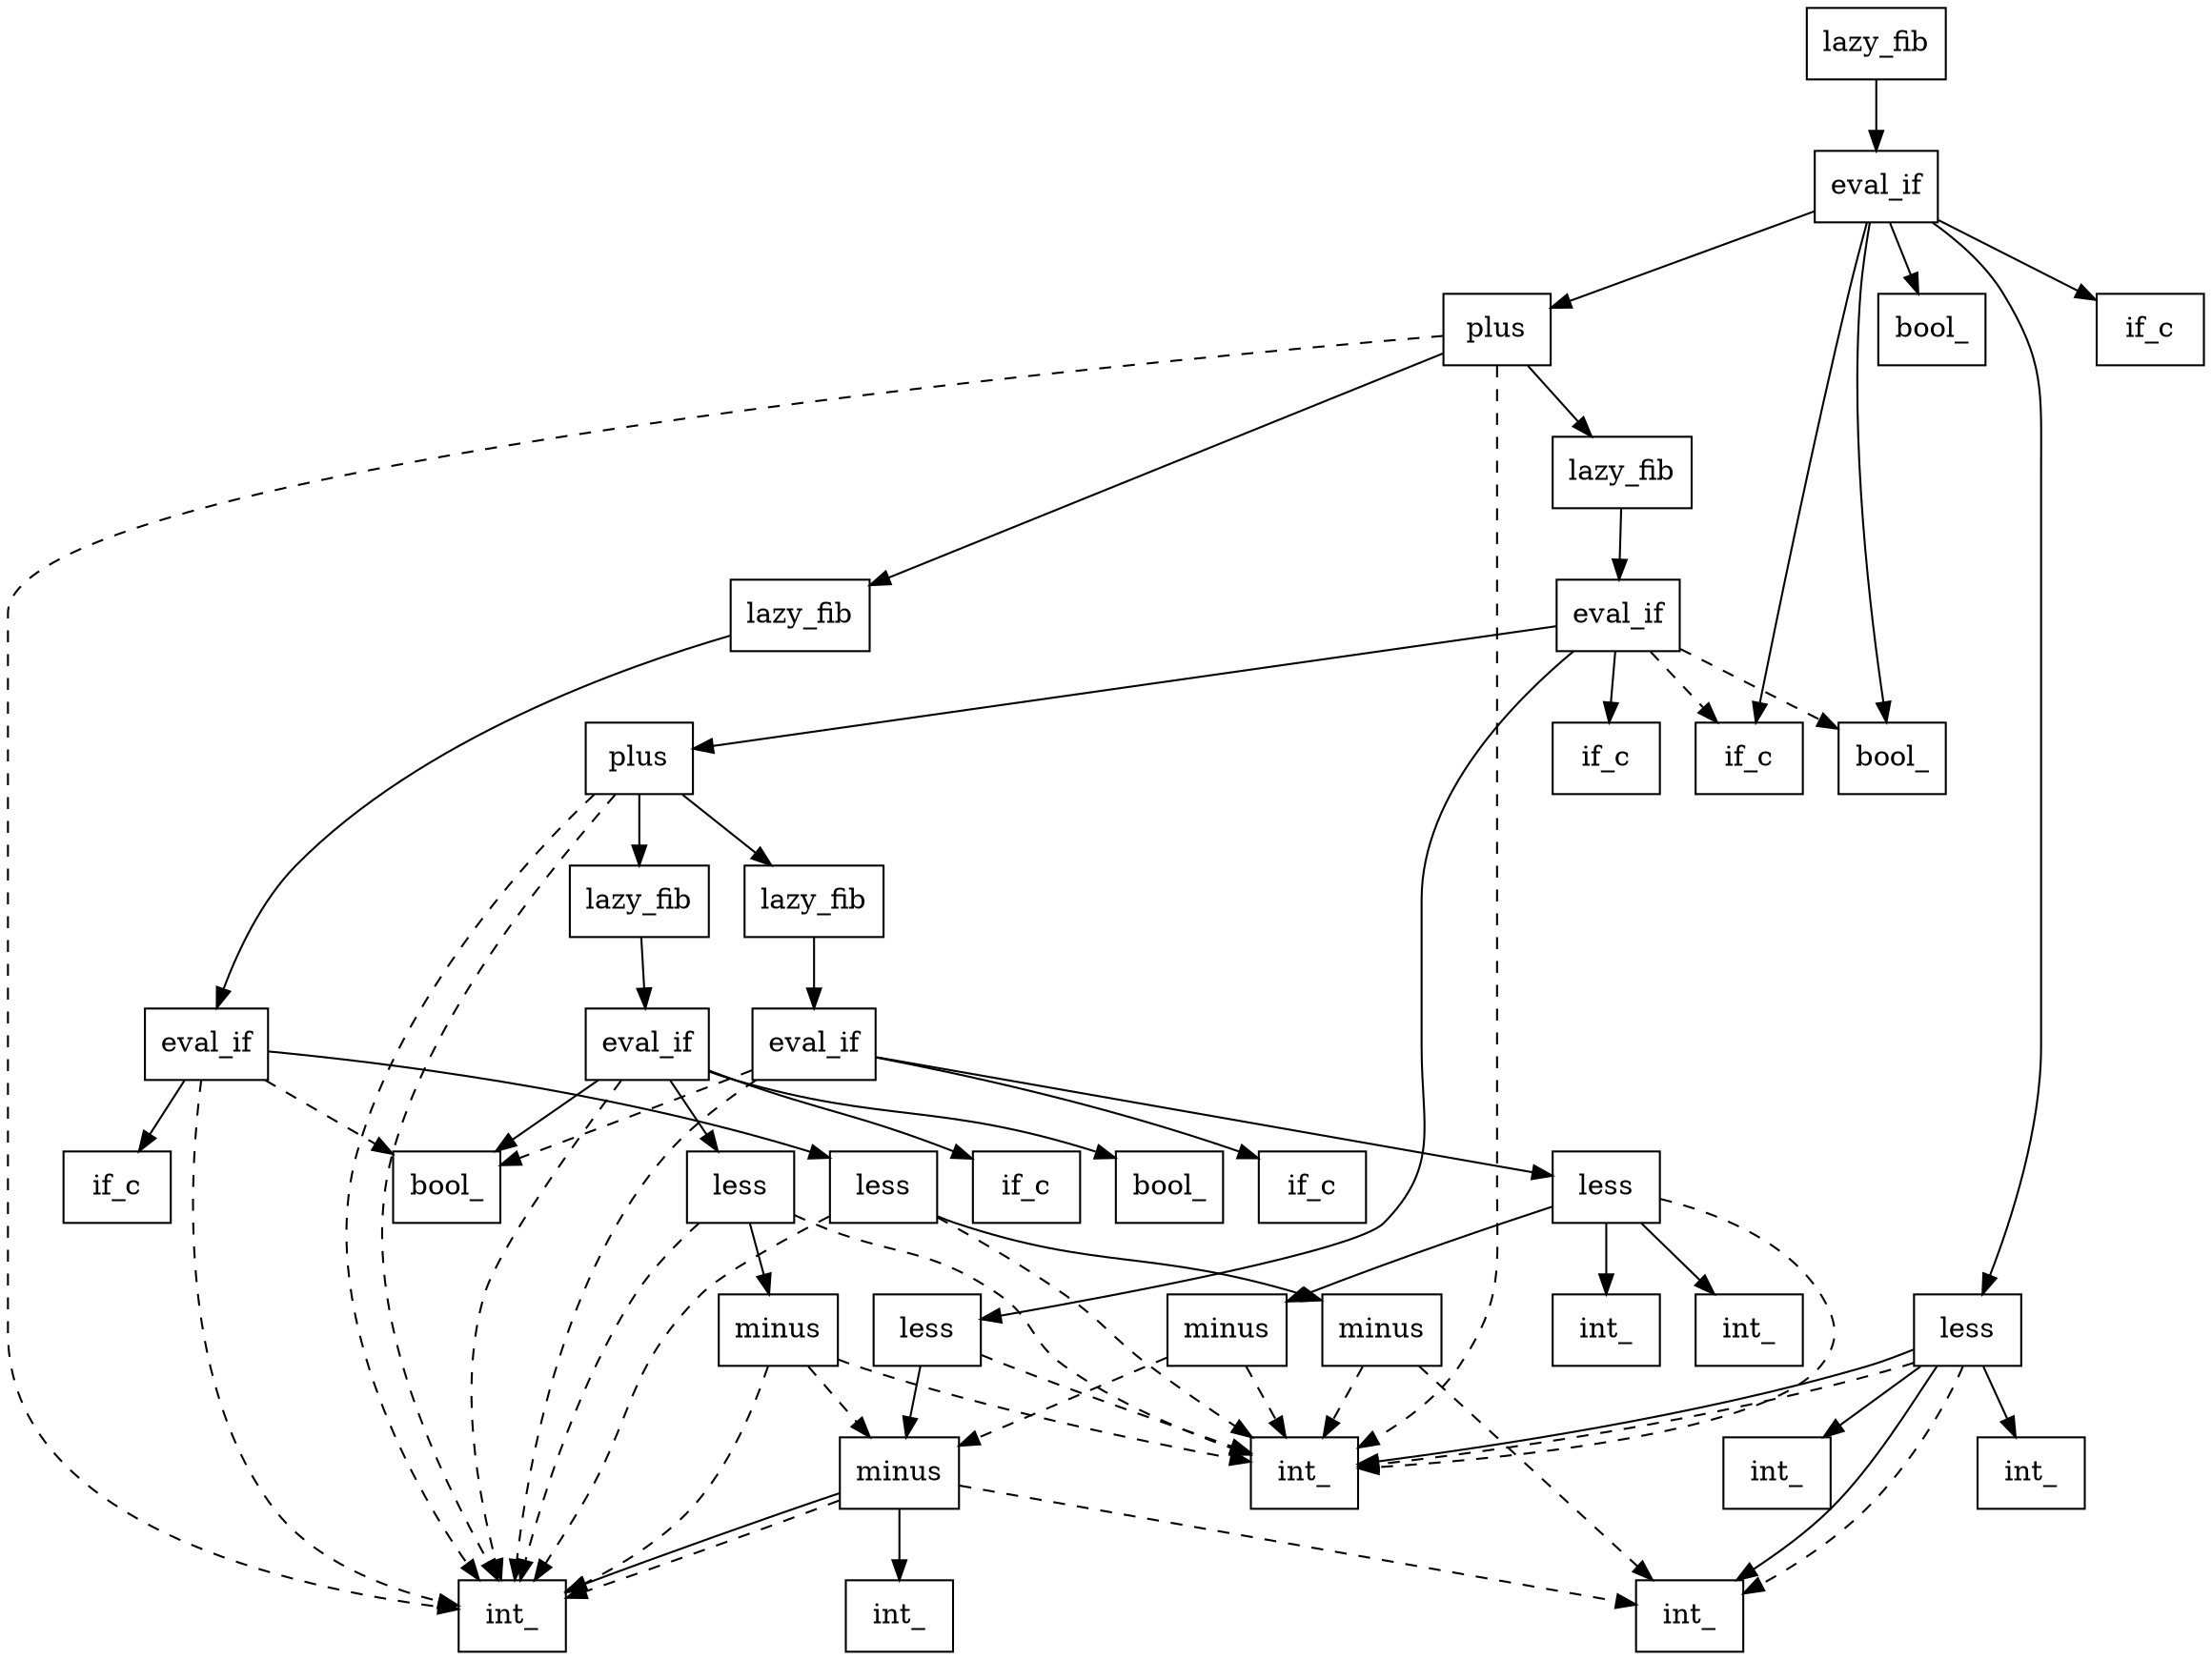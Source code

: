 digraph G {

  t35 [label="eval_if", shape=rectangle];
  t11 [label="plus", shape=rectangle];
  t8 [label="bool_", shape=rectangle];
  t2 [label="less", shape=rectangle];
  t16 [label="int_", shape=rectangle];
  t14 [label="less", shape=rectangle];
  t3 [label="int_", shape=rectangle];
  t37 [label="minus", shape=rectangle];
  t28 [label="eval_if", shape=rectangle];
  t24 [label="bool_", shape=rectangle];
  t13 [label="eval_if", shape=rectangle];
  t0 [label="lazy_fib", shape=rectangle];
  t33 [label="if_c", shape=rectangle];
  t6 [label="int_", shape=rectangle];
  t9 [label="if_c", shape=rectangle];
  t20 [label="lazy_fib", shape=rectangle];
  t4 [label="int_", shape=rectangle];
  t27 [label="lazy_fib", shape=rectangle];
  t7 [label="bool_", shape=rectangle];
  t26 [label="if_c", shape=rectangle];
  t18 [label="if_c", shape=rectangle];
  t30 [label="minus", shape=rectangle];
  t19 [label="plus", shape=rectangle];
  t38 [label="if_c", shape=rectangle];
  t17 [label="int_", shape=rectangle];
  t5 [label="int_", shape=rectangle];
  t12 [label="lazy_fib", shape=rectangle];
  t10 [label="if_c", shape=rectangle];
  t34 [label="lazy_fib", shape=rectangle];
  t31 [label="int_", shape=rectangle];
  t32 [label="int_", shape=rectangle];
  t36 [label="less", shape=rectangle];
  t29 [label="less", shape=rectangle];
  t1 [label="eval_if", shape=rectangle];
  t25 [label="bool_", shape=rectangle];
  t22 [label="less", shape=rectangle];
  t15 [label="minus", shape=rectangle];
  t21 [label="eval_if", shape=rectangle];
  t23 [label="minus", shape=rectangle];

  t0 -> t1 [style=solid];
  t1 -> t2 [style=solid];
  t2 -> t3 [style=solid];
  t2 -> t3 [style=dashed];
  t2 -> t4 [style=solid];
  t2 -> t5 [style=solid];
  t2 -> t5 [style=dashed];
  t2 -> t6 [style=solid];
  t1 -> t7 [style=solid];
  t1 -> t8 [style=solid];
  t1 -> t9 [style=solid];
  t1 -> t10 [style=solid];
  t1 -> t11 [style=solid];
  t11 -> t12 [style=solid];
  t12 -> t13 [style=solid];
  t13 -> t14 [style=solid];
  t14 -> t15 [style=solid];
  t15 -> t3 [style=dashed];
  t15 -> t16 [style=solid];
  t15 -> t16 [style=dashed];
  t15 -> t17 [style=solid];
  t14 -> t5 [style=dashed];
  t13 -> t7 [style=dashed];
  t13 -> t9 [style=dashed];
  t13 -> t18 [style=solid];
  t13 -> t19 [style=solid];
  t19 -> t20 [style=solid];
  t20 -> t21 [style=solid];
  t21 -> t22 [style=solid];
  t22 -> t23 [style=solid];
  t23 -> t15 [style=dashed];
  t23 -> t5 [style=dashed];
  t23 -> t16 [style=dashed];
  t22 -> t16 [style=dashed];
  t22 -> t5 [style=dashed];
  t21 -> t24 [style=solid];
  t21 -> t25 [style=solid];
  t21 -> t26 [style=solid];
  t21 -> t16 [style=dashed];
  t19 -> t16 [style=dashed];
  t19 -> t27 [style=solid];
  t27 -> t28 [style=solid];
  t28 -> t29 [style=solid];
  t29 -> t30 [style=solid];
  t30 -> t15 [style=dashed];
  t30 -> t5 [style=dashed];
  t29 -> t31 [style=solid];
  t29 -> t32 [style=solid];
  t29 -> t5 [style=dashed];
  t28 -> t24 [style=dashed];
  t28 -> t33 [style=solid];
  t28 -> t16 [style=dashed];
  t19 -> t16 [style=dashed];
  t11 -> t5 [style=dashed];
  t11 -> t34 [style=solid];
  t34 -> t35 [style=solid];
  t35 -> t36 [style=solid];
  t36 -> t37 [style=solid];
  t37 -> t3 [style=dashed];
  t37 -> t5 [style=dashed];
  t36 -> t16 [style=dashed];
  t36 -> t5 [style=dashed];
  t35 -> t24 [style=dashed];
  t35 -> t38 [style=solid];
  t35 -> t16 [style=dashed];
  t11 -> t16 [style=dashed];

}
